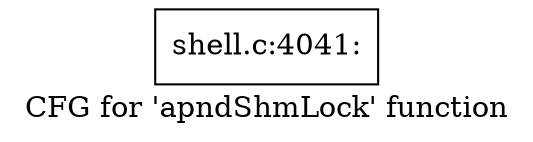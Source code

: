 digraph "CFG for 'apndShmLock' function" {
	label="CFG for 'apndShmLock' function";

	Node0x56027690db20 [shape=record,label="{shell.c:4041:}"];
}
